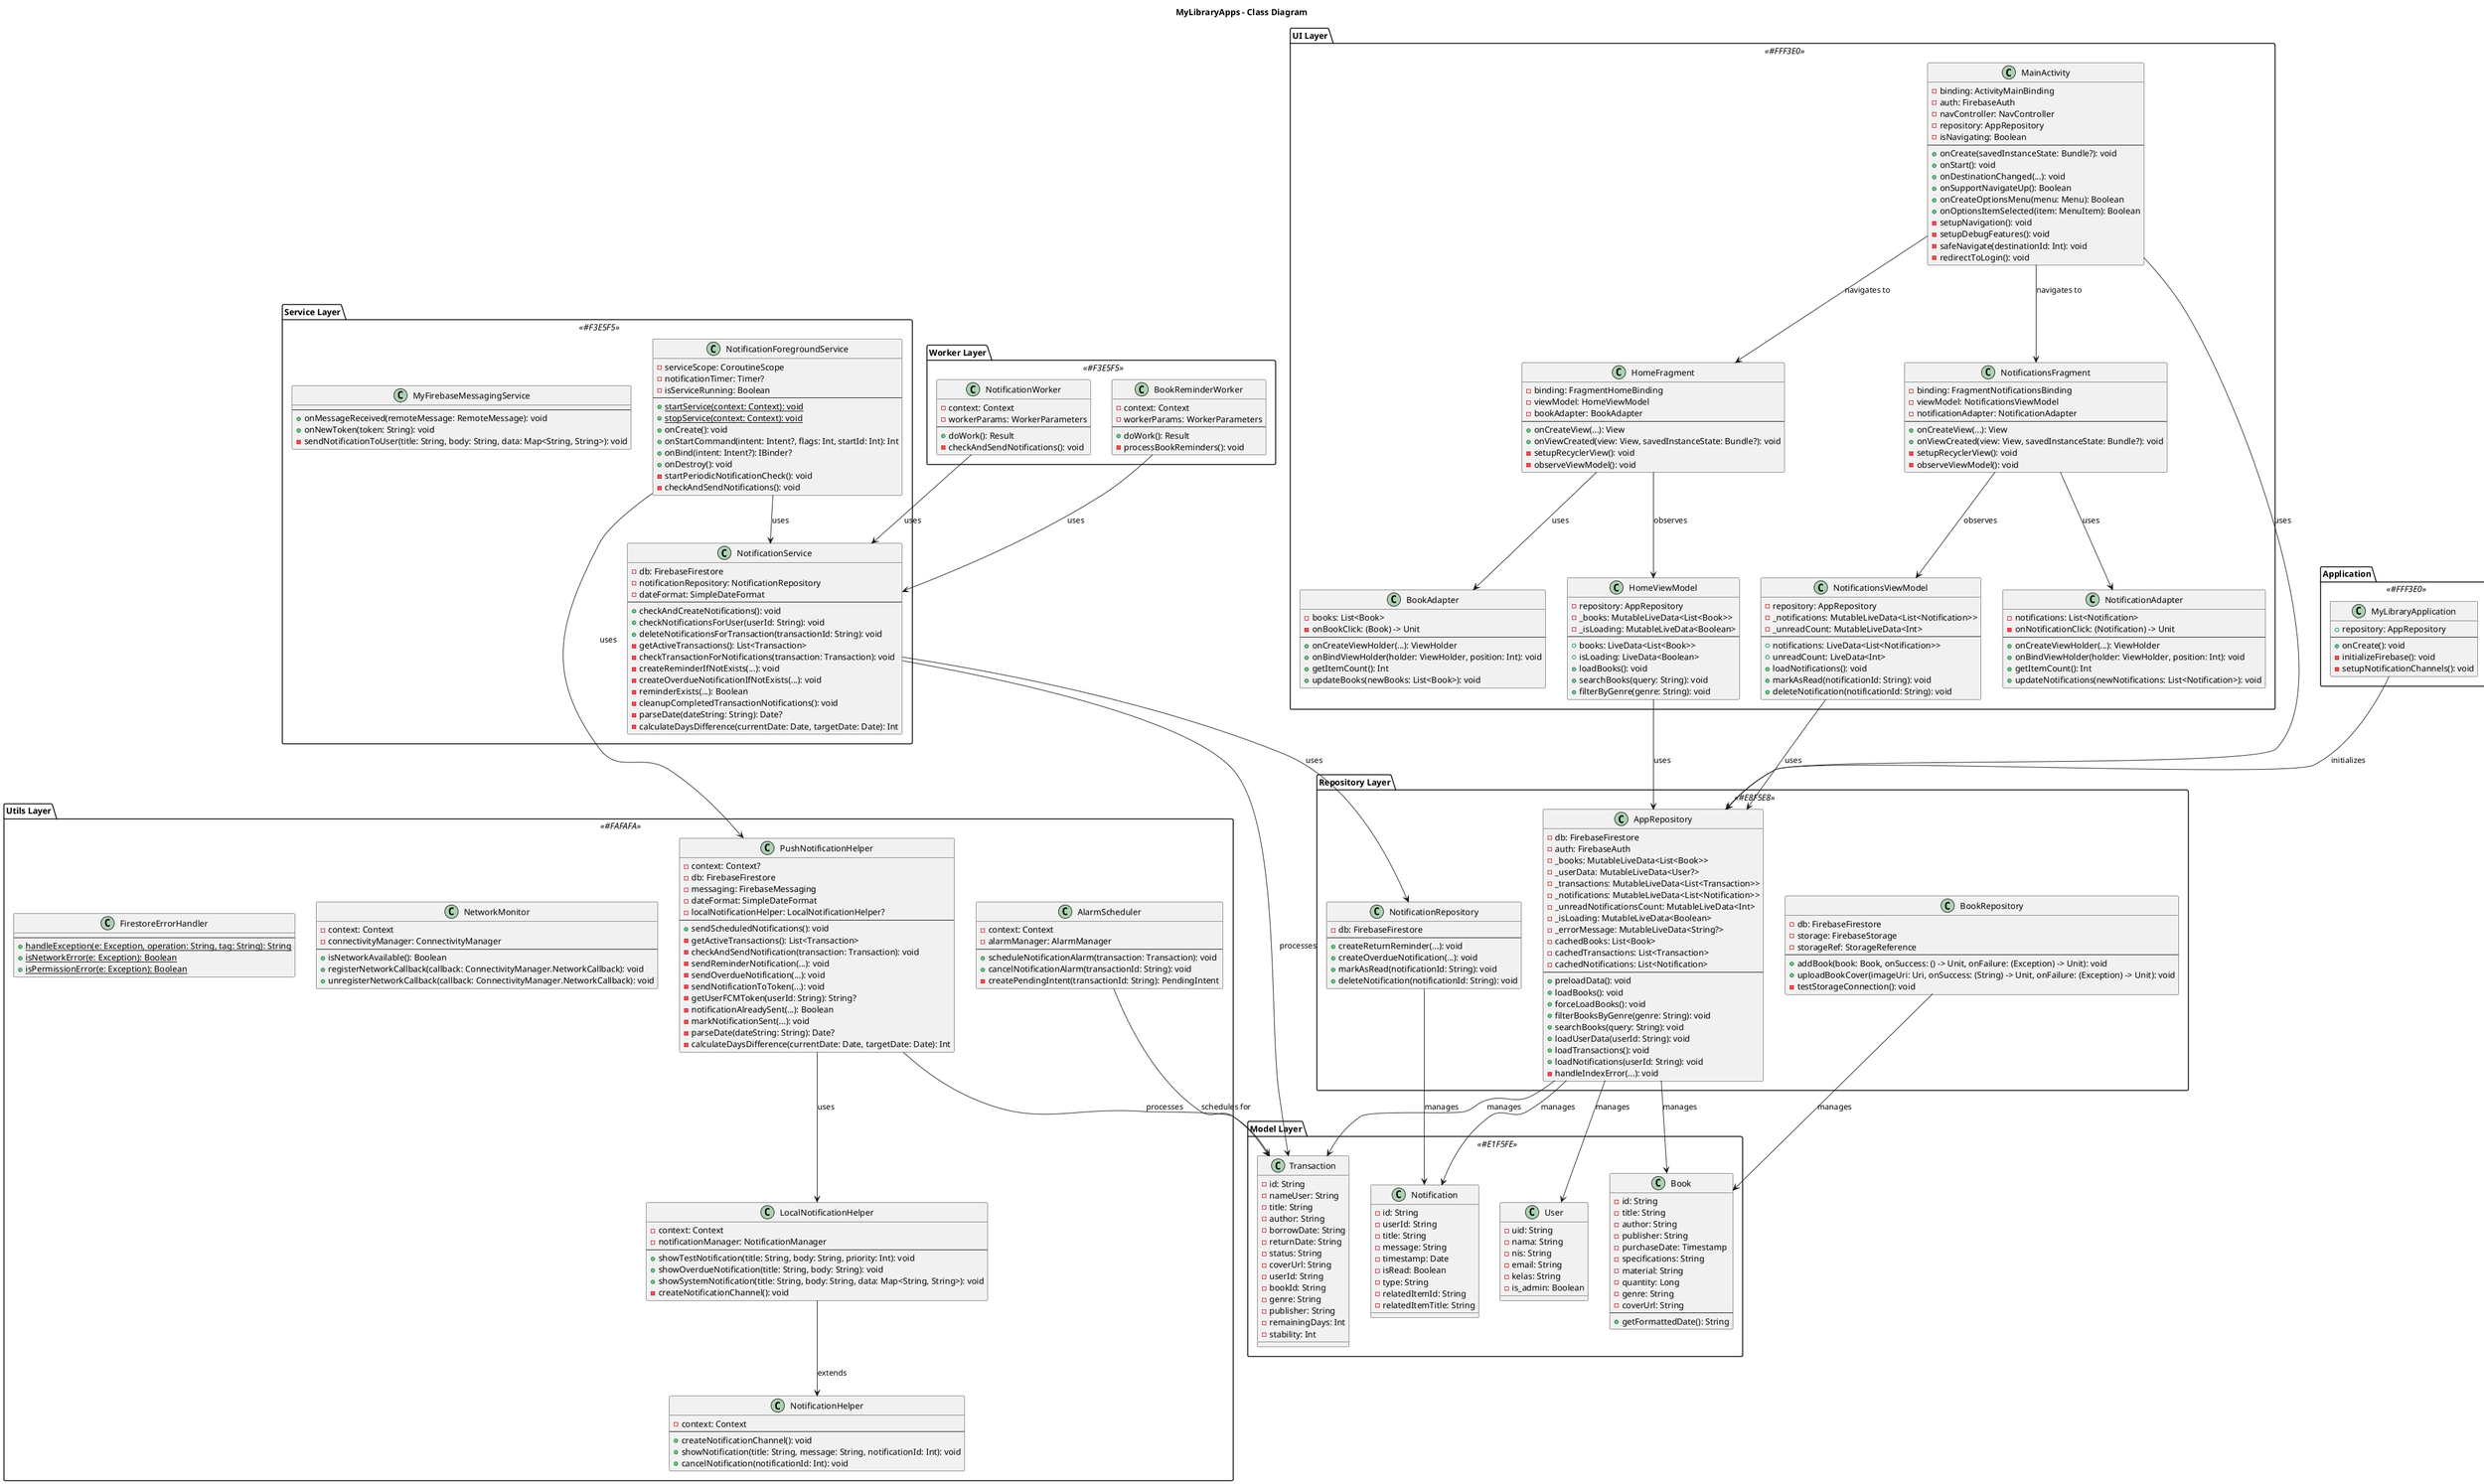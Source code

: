 @startuml MyLibraryApps_ClassDiagram

!define ENTITY_COLOR #E1F5FE
!define SERVICE_COLOR #F3E5F5
!define REPOSITORY_COLOR #E8F5E8
!define UI_COLOR #FFF3E0
!define UTIL_COLOR #FAFAFA

title MyLibraryApps - Class Diagram

package "Model Layer" <<ENTITY_COLOR>> {
    class Book {
        - id: String
        - title: String
        - author: String
        - publisher: String
        - purchaseDate: Timestamp
        - specifications: String
        - material: String
        - quantity: Long
        - genre: String
        - coverUrl: String
        --
        + getFormattedDate(): String
    }
    
    class User {
        - uid: String
        - nama: String
        - nis: String
        - email: String
        - kelas: String
        - is_admin: Boolean
    }
    
    class Transaction {
        - id: String
        - nameUser: String
        - title: String
        - author: String
        - borrowDate: String
        - returnDate: String
        - status: String
        - coverUrl: String
        - userId: String
        - bookId: String
        - genre: String
        - publisher: String
        - remainingDays: Int
        - stability: Int
    }
    
    class Notification {
        - id: String
        - userId: String
        - title: String
        - message: String
        - timestamp: Date
        - isRead: Boolean
        - type: String
        - relatedItemId: String
        - relatedItemTitle: String
    }
}

package "Repository Layer" <<REPOSITORY_COLOR>> {
    class AppRepository {
        - db: FirebaseFirestore
        - auth: FirebaseAuth
        - _books: MutableLiveData<List<Book>>
        - _userData: MutableLiveData<User?>
        - _transactions: MutableLiveData<List<Transaction>>
        - _notifications: MutableLiveData<List<Notification>>
        - _unreadNotificationsCount: MutableLiveData<Int>
        - _isLoading: MutableLiveData<Boolean>
        - _errorMessage: MutableLiveData<String?>
        - cachedBooks: List<Book>
        - cachedTransactions: List<Transaction>
        - cachedNotifications: List<Notification>
        --
        + preloadData(): void
        + loadBooks(): void
        + forceLoadBooks(): void
        + filterBooksByGenre(genre: String): void
        + searchBooks(query: String): void
        + loadUserData(userId: String): void
        + loadTransactions(): void
        + loadNotifications(userId: String): void
        - handleIndexError(...): void
    }
    
    class BookRepository {
        - db: FirebaseFirestore
        - storage: FirebaseStorage
        - storageRef: StorageReference
        --
        + addBook(book: Book, onSuccess: () -> Unit, onFailure: (Exception) -> Unit): void
        + uploadBookCover(imageUri: Uri, onSuccess: (String) -> Unit, onFailure: (Exception) -> Unit): void
        - testStorageConnection(): void
    }
    
    class NotificationRepository {
        - db: FirebaseFirestore
        --
        + createReturnReminder(...): void
        + createOverdueNotification(...): void
        + markAsRead(notificationId: String): void
        + deleteNotification(notificationId: String): void
    }
}

package "Service Layer" <<SERVICE_COLOR>> {
    class NotificationForegroundService {
        - serviceScope: CoroutineScope
        - notificationTimer: Timer?
        - isServiceRunning: Boolean
        --
        + {static} startService(context: Context): void
        + {static} stopService(context: Context): void
        + onCreate(): void
        + onStartCommand(intent: Intent?, flags: Int, startId: Int): Int
        + onBind(intent: Intent?): IBinder?
        + onDestroy(): void
        - startPeriodicNotificationCheck(): void
        - checkAndSendNotifications(): void
    }
    
    class NotificationService {
        - db: FirebaseFirestore
        - notificationRepository: NotificationRepository
        - dateFormat: SimpleDateFormat
        --
        + checkAndCreateNotifications(): void
        + checkNotificationsForUser(userId: String): void
        + deleteNotificationsForTransaction(transactionId: String): void
        - getActiveTransactions(): List<Transaction>
        - checkTransactionForNotifications(transaction: Transaction): void
        - createReminderIfNotExists(...): void
        - createOverdueNotificationIfNotExists(...): void
        - reminderExists(...): Boolean
        - cleanupCompletedTransactionNotifications(): void
        - parseDate(dateString: String): Date?
        - calculateDaysDifference(currentDate: Date, targetDate: Date): Int
    }
    
    class MyFirebaseMessagingService {
        --
        + onMessageReceived(remoteMessage: RemoteMessage): void
        + onNewToken(token: String): void
        - sendNotificationToUser(title: String, body: String, data: Map<String, String>): void
    }
}

package "UI Layer" <<UI_COLOR>> {
    class MainActivity {
        - binding: ActivityMainBinding
        - auth: FirebaseAuth
        - navController: NavController
        - repository: AppRepository
        - isNavigating: Boolean
        --
        + onCreate(savedInstanceState: Bundle?): void
        + onStart(): void
        + onDestinationChanged(...): void
        + onSupportNavigateUp(): Boolean
        + onCreateOptionsMenu(menu: Menu): Boolean
        + onOptionsItemSelected(item: MenuItem): Boolean
        - setupNavigation(): void
        - setupDebugFeatures(): void
        - safeNavigate(destinationId: Int): void
        - redirectToLogin(): void
    }
    
    class HomeFragment {
        - binding: FragmentHomeBinding
        - viewModel: HomeViewModel
        - bookAdapter: BookAdapter
        --
        + onCreateView(...): View
        + onViewCreated(view: View, savedInstanceState: Bundle?): void
        - setupRecyclerView(): void
        - observeViewModel(): void
    }
    
    class HomeViewModel {
        - repository: AppRepository
        - _books: MutableLiveData<List<Book>>
        - _isLoading: MutableLiveData<Boolean>
        --
        + books: LiveData<List<Book>>
        + isLoading: LiveData<Boolean>
        + loadBooks(): void
        + searchBooks(query: String): void
        + filterByGenre(genre: String): void
    }
    
    class NotificationsFragment {
        - binding: FragmentNotificationsBinding
        - viewModel: NotificationsViewModel
        - notificationAdapter: NotificationAdapter
        --
        + onCreateView(...): View
        + onViewCreated(view: View, savedInstanceState: Bundle?): void
        - setupRecyclerView(): void
        - observeViewModel(): void
    }
    
    class NotificationsViewModel {
        - repository: AppRepository
        - _notifications: MutableLiveData<List<Notification>>
        - _unreadCount: MutableLiveData<Int>
        --
        + notifications: LiveData<List<Notification>>
        + unreadCount: LiveData<Int>
        + loadNotifications(): void
        + markAsRead(notificationId: String): void
        + deleteNotification(notificationId: String): void
    }
    
    class BookAdapter {
        - books: List<Book>
        - onBookClick: (Book) -> Unit
        --
        + onCreateViewHolder(...): ViewHolder
        + onBindViewHolder(holder: ViewHolder, position: Int): void
        + getItemCount(): Int
        + updateBooks(newBooks: List<Book>): void
    }
    
    class NotificationAdapter {
        - notifications: List<Notification>
        - onNotificationClick: (Notification) -> Unit
        --
        + onCreateViewHolder(...): ViewHolder
        + onBindViewHolder(holder: ViewHolder, position: Int): void
        + getItemCount(): Int
        + updateNotifications(newNotifications: List<Notification>): void
    }
}

package "Utils Layer" <<UTIL_COLOR>> {
    class PushNotificationHelper {
        - context: Context?
        - db: FirebaseFirestore
        - messaging: FirebaseMessaging
        - dateFormat: SimpleDateFormat
        - localNotificationHelper: LocalNotificationHelper?
        --
        + sendScheduledNotifications(): void
        - getActiveTransactions(): List<Transaction>
        - checkAndSendNotification(transaction: Transaction): void
        - sendReminderNotification(...): void
        - sendOverdueNotification(...): void
        - sendNotificationToToken(...): void
        - getUserFCMToken(userId: String): String?
        - notificationAlreadySent(...): Boolean
        - markNotificationSent(...): void
        - parseDate(dateString: String): Date?
        - calculateDaysDifference(currentDate: Date, targetDate: Date): Int
    }
    
    class LocalNotificationHelper {
        - context: Context
        - notificationManager: NotificationManager
        --
        + showTestNotification(title: String, body: String, priority: Int): void
        + showOverdueNotification(title: String, body: String): void
        + showSystemNotification(title: String, body: String, data: Map<String, String>): void
        - createNotificationChannel(): void
    }
    
    class NotificationHelper {
        - context: Context
        --
        + createNotificationChannel(): void
        + showNotification(title: String, message: String, notificationId: Int): void
        + cancelNotification(notificationId: Int): void
    }
    
    class AlarmScheduler {
        - context: Context
        - alarmManager: AlarmManager
        --
        + scheduleNotificationAlarm(transaction: Transaction): void
        + cancelNotificationAlarm(transactionId: String): void
        - createPendingIntent(transactionId: String): PendingIntent
    }
    
    class NetworkMonitor {
        - context: Context
        - connectivityManager: ConnectivityManager
        --
        + isNetworkAvailable(): Boolean
        + registerNetworkCallback(callback: ConnectivityManager.NetworkCallback): void
        + unregisterNetworkCallback(callback: ConnectivityManager.NetworkCallback): void
    }
    
    class FirestoreErrorHandler {
        --
        + {static} handleException(e: Exception, operation: String, tag: String): String
        + {static} isNetworkError(e: Exception): Boolean
        + {static} isPermissionError(e: Exception): Boolean
    }
}

package "Worker Layer" <<SERVICE_COLOR>> {
    class NotificationWorker {
        - context: Context
        - workerParams: WorkerParameters
        --
        + doWork(): Result
        - checkAndSendNotifications(): void
    }
    
    class BookReminderWorker {
        - context: Context
        - workerParams: WorkerParameters
        --
        + doWork(): Result
        - processBookReminders(): void
    }
}

package "Application" <<UI_COLOR>> {
    class MyLibraryApplication {
        + repository: AppRepository
        --
        + onCreate(): void
        - initializeFirebase(): void
        - setupNotificationChannels(): void
    }
}

' Relationships - Main Dependencies
MainActivity --> AppRepository : uses
MainActivity --> HomeFragment : navigates to
MainActivity --> NotificationsFragment : navigates to

HomeFragment --> HomeViewModel : observes
HomeFragment --> BookAdapter : uses
HomeViewModel --> AppRepository : uses

NotificationsFragment --> NotificationsViewModel : observes
NotificationsFragment --> NotificationAdapter : uses
NotificationsViewModel --> AppRepository : uses

' Repository relationships
AppRepository --> Book : manages
AppRepository --> User : manages
AppRepository --> Transaction : manages
AppRepository --> Notification : manages

BookRepository --> Book : manages
NotificationRepository --> Notification : manages

' Service relationships
NotificationForegroundService --> NotificationService : uses
NotificationForegroundService --> PushNotificationHelper : uses

NotificationService --> NotificationRepository : uses
NotificationService --> Transaction : processes

PushNotificationHelper --> LocalNotificationHelper : uses
PushNotificationHelper --> Transaction : processes

' Worker relationships
NotificationWorker --> NotificationService : uses
BookReminderWorker --> NotificationService : uses

' Application relationships
MyLibraryApplication --> AppRepository : initializes

' Utility relationships
AlarmScheduler --> Transaction : schedules for
LocalNotificationHelper --> NotificationHelper : extends

@enduml